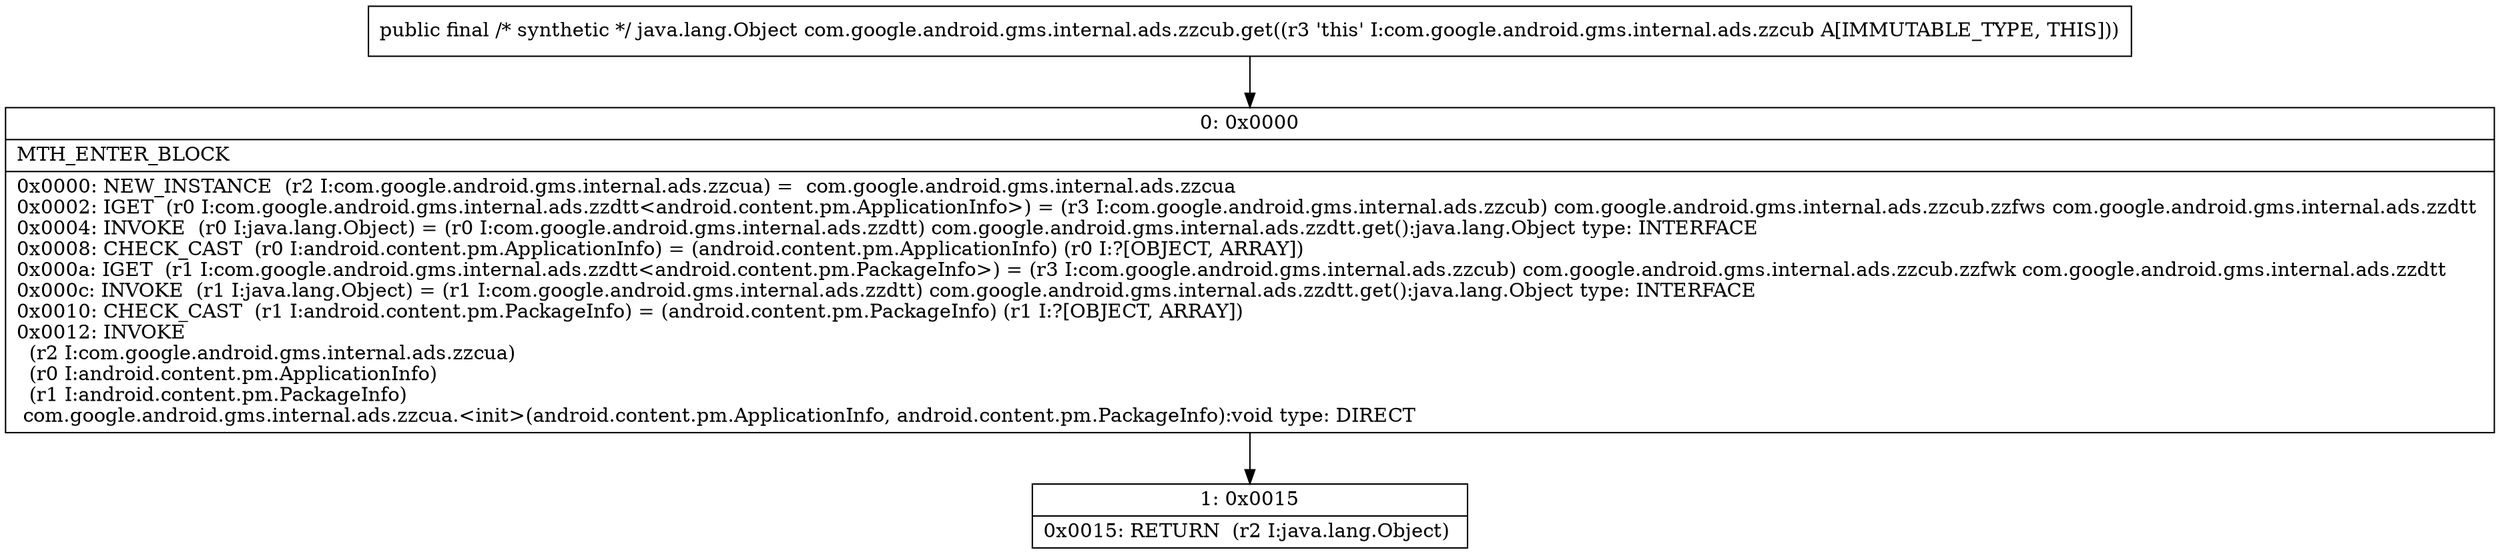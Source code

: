 digraph "CFG forcom.google.android.gms.internal.ads.zzcub.get()Ljava\/lang\/Object;" {
Node_0 [shape=record,label="{0\:\ 0x0000|MTH_ENTER_BLOCK\l|0x0000: NEW_INSTANCE  (r2 I:com.google.android.gms.internal.ads.zzcua) =  com.google.android.gms.internal.ads.zzcua \l0x0002: IGET  (r0 I:com.google.android.gms.internal.ads.zzdtt\<android.content.pm.ApplicationInfo\>) = (r3 I:com.google.android.gms.internal.ads.zzcub) com.google.android.gms.internal.ads.zzcub.zzfws com.google.android.gms.internal.ads.zzdtt \l0x0004: INVOKE  (r0 I:java.lang.Object) = (r0 I:com.google.android.gms.internal.ads.zzdtt) com.google.android.gms.internal.ads.zzdtt.get():java.lang.Object type: INTERFACE \l0x0008: CHECK_CAST  (r0 I:android.content.pm.ApplicationInfo) = (android.content.pm.ApplicationInfo) (r0 I:?[OBJECT, ARRAY]) \l0x000a: IGET  (r1 I:com.google.android.gms.internal.ads.zzdtt\<android.content.pm.PackageInfo\>) = (r3 I:com.google.android.gms.internal.ads.zzcub) com.google.android.gms.internal.ads.zzcub.zzfwk com.google.android.gms.internal.ads.zzdtt \l0x000c: INVOKE  (r1 I:java.lang.Object) = (r1 I:com.google.android.gms.internal.ads.zzdtt) com.google.android.gms.internal.ads.zzdtt.get():java.lang.Object type: INTERFACE \l0x0010: CHECK_CAST  (r1 I:android.content.pm.PackageInfo) = (android.content.pm.PackageInfo) (r1 I:?[OBJECT, ARRAY]) \l0x0012: INVOKE  \l  (r2 I:com.google.android.gms.internal.ads.zzcua)\l  (r0 I:android.content.pm.ApplicationInfo)\l  (r1 I:android.content.pm.PackageInfo)\l com.google.android.gms.internal.ads.zzcua.\<init\>(android.content.pm.ApplicationInfo, android.content.pm.PackageInfo):void type: DIRECT \l}"];
Node_1 [shape=record,label="{1\:\ 0x0015|0x0015: RETURN  (r2 I:java.lang.Object) \l}"];
MethodNode[shape=record,label="{public final \/* synthetic *\/ java.lang.Object com.google.android.gms.internal.ads.zzcub.get((r3 'this' I:com.google.android.gms.internal.ads.zzcub A[IMMUTABLE_TYPE, THIS])) }"];
MethodNode -> Node_0;
Node_0 -> Node_1;
}

